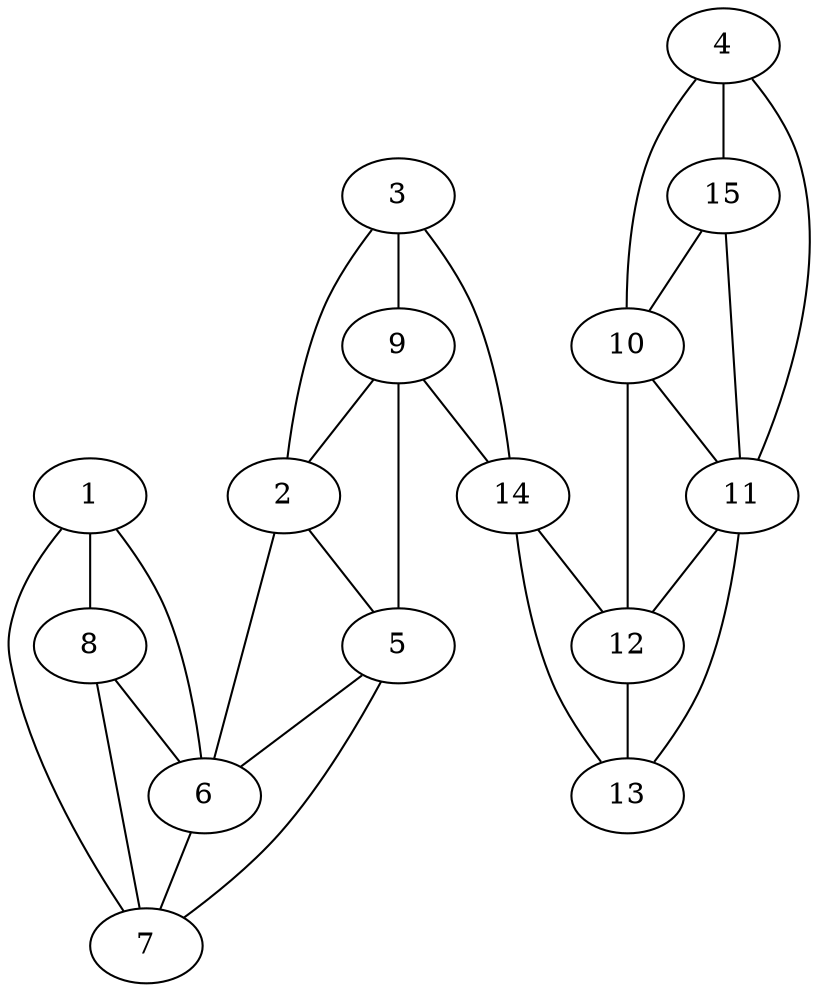 graph pdb1nzl {
	1	 [aaLength=10,
		sequence=vanDerWaals,
		type=0];
	6	 [aaLength=12,
		sequence=vanDerWaals,
		type=1];
	1 -- 6	 [distance0="45.99787",
		frequency=1,
		type0=3];
	7	 [aaLength=9,
		sequence=vanDerWaals,
		type=1];
	1 -- 7	 [distance0="35.38084",
		frequency=1,
		type0=2];
	8	 [aaLength=6,
		sequence=vanDerWaals,
		type=1];
	1 -- 8	 [distance0="25.31411",
		frequency=1,
		type0=1];
	2	 [aaLength=10,
		sequence=vanDerWaals,
		type=0];
	5	 [aaLength=3,
		sequence=vanDerWaals,
		type=1];
	2 -- 5	 [distance0="16.0371",
		frequency=1,
		type0=1];
	2 -- 6	 [distance0="28.49892",
		frequency=1,
		type0=3];
	3	 [aaLength=10,
		sequence=vanDerWaals,
		type=0];
	3 -- 2	 [distance0="41.05481",
		frequency=1,
		type0=3];
	9	 [aaLength=2,
		sequence=vanDerWaals,
		type=1];
	3 -- 9	 [distance0="33.7896",
		frequency=1,
		type0=1];
	14	 [aaLength=6,
		sequence=vanDerWaals,
		type=1];
	3 -- 14	 [distance0="34.72372",
		distance1="0.0",
		frequency=2,
		type0=2,
		type1=4];
	4	 [aaLength=12,
		sequence=vanDerWaals,
		type=0];
	10	 [aaLength=3,
		sequence=vanDerWaals,
		type=1];
	4 -- 10	 [distance0="41.03333",
		frequency=1,
		type0=1];
	11	 [aaLength=4,
		sequence=vanDerWaals,
		type=1];
	4 -- 11	 [distance0="42.04443",
		frequency=1,
		type0=2];
	15	 [aaLength=2,
		sequence=vanDerWaals,
		type=1];
	4 -- 15	 [distance0="45.92096",
		distance1="0.0",
		frequency=2,
		type0=3,
		type1=4];
	5 -- 6	 [distance0="15.0",
		frequency=1,
		type0=1];
	5 -- 7	 [distance0="27.0",
		frequency=1,
		type0=3];
	6 -- 7	 [distance0="12.0",
		frequency=1,
		type0=1];
	8 -- 6	 [distance0="25.0",
		frequency=1,
		type0=2];
	8 -- 7	 [distance0="13.0",
		distance1="0.0",
		frequency=2,
		type0=1,
		type1=4];
	9 -- 2	 [distance0="24.02475",
		frequency=1,
		type0=1];
	9 -- 5	 [distance0="32.0",
		frequency=1,
		type0=2];
	9 -- 14	 [distance0="32.0",
		frequency=1,
		type0=3];
	12	 [aaLength=11,
		sequence=vanDerWaals,
		type=1];
	10 -- 12	 [distance0="22.0",
		frequency=1,
		type0=2];
	10 -- 11	 [distance0="6.0",
		frequency=1,
		type0=1];
	11 -- 12	 [distance0="16.0",
		frequency=1,
		type0=2];
	13	 [aaLength=9,
		sequence=vanDerWaals,
		type=1];
	11 -- 13	 [distance0="28.0",
		frequency=1,
		type0=3];
	12 -- 13	 [distance0="12.0",
		frequency=1,
		type0=1];
	14 -- 12	 [distance0="25.0",
		frequency=1,
		type0=2];
	14 -- 13	 [distance0="13.0",
		distance1="0.0",
		frequency=2,
		type0=1,
		type1=4];
	15 -- 10	 [distance0="25.0",
		frequency=1,
		type0=1];
	15 -- 11	 [distance0="31.0",
		frequency=1,
		type0=2];
}
